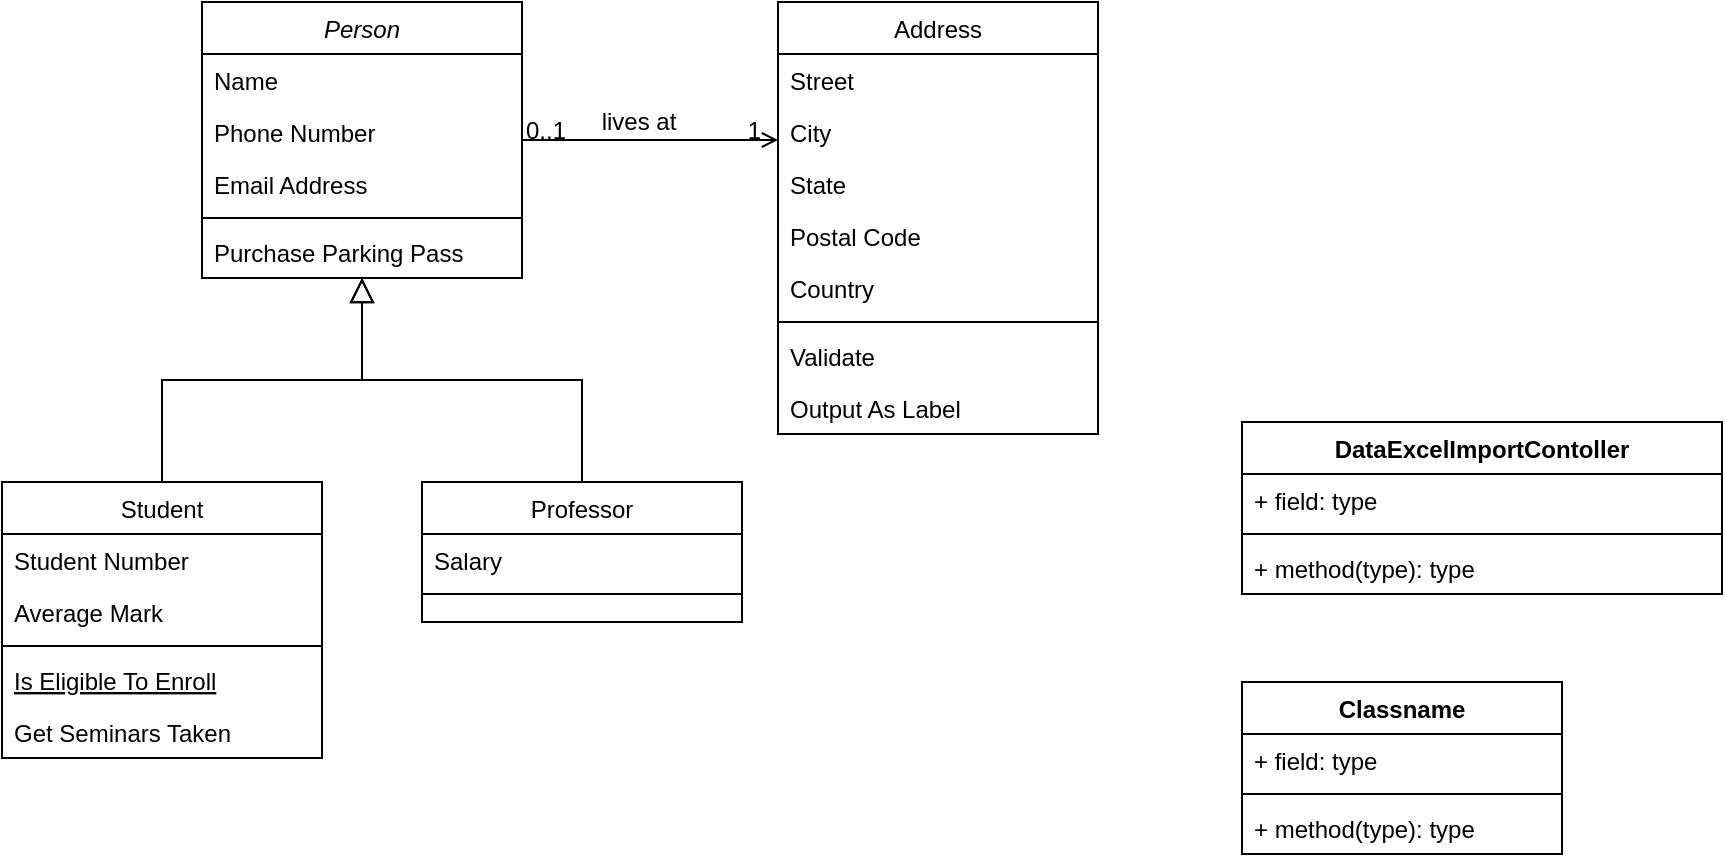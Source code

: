 <mxfile version="21.3.4" type="github">
  <diagram name="Page-1" id="13e1069c-82ec-6db2-03f1-153e76fe0fe0">
    <mxGraphModel dx="954" dy="552" grid="1" gridSize="10" guides="1" tooltips="1" connect="1" arrows="1" fold="1" page="1" pageScale="1" pageWidth="1100" pageHeight="850" background="none" math="0" shadow="0">
      <root>
        <mxCell id="0" />
        <mxCell id="1" parent="0" />
        <mxCell id="2zeuLS3NNm6lrcodeA-V-12" value="Person" style="swimlane;fontStyle=2;align=center;verticalAlign=top;childLayout=stackLayout;horizontal=1;startSize=26;horizontalStack=0;resizeParent=1;resizeLast=0;collapsible=1;marginBottom=0;rounded=0;shadow=0;strokeWidth=1;" vertex="1" parent="1">
          <mxGeometry x="120" y="110" width="160" height="138" as="geometry">
            <mxRectangle x="230" y="140" width="160" height="26" as="alternateBounds" />
          </mxGeometry>
        </mxCell>
        <mxCell id="2zeuLS3NNm6lrcodeA-V-13" value="Name" style="text;align=left;verticalAlign=top;spacingLeft=4;spacingRight=4;overflow=hidden;rotatable=0;points=[[0,0.5],[1,0.5]];portConstraint=eastwest;" vertex="1" parent="2zeuLS3NNm6lrcodeA-V-12">
          <mxGeometry y="26" width="160" height="26" as="geometry" />
        </mxCell>
        <mxCell id="2zeuLS3NNm6lrcodeA-V-14" value="Phone Number" style="text;align=left;verticalAlign=top;spacingLeft=4;spacingRight=4;overflow=hidden;rotatable=0;points=[[0,0.5],[1,0.5]];portConstraint=eastwest;rounded=0;shadow=0;html=0;" vertex="1" parent="2zeuLS3NNm6lrcodeA-V-12">
          <mxGeometry y="52" width="160" height="26" as="geometry" />
        </mxCell>
        <mxCell id="2zeuLS3NNm6lrcodeA-V-15" value="Email Address" style="text;align=left;verticalAlign=top;spacingLeft=4;spacingRight=4;overflow=hidden;rotatable=0;points=[[0,0.5],[1,0.5]];portConstraint=eastwest;rounded=0;shadow=0;html=0;" vertex="1" parent="2zeuLS3NNm6lrcodeA-V-12">
          <mxGeometry y="78" width="160" height="26" as="geometry" />
        </mxCell>
        <mxCell id="2zeuLS3NNm6lrcodeA-V-16" value="" style="line;html=1;strokeWidth=1;align=left;verticalAlign=middle;spacingTop=-1;spacingLeft=3;spacingRight=3;rotatable=0;labelPosition=right;points=[];portConstraint=eastwest;" vertex="1" parent="2zeuLS3NNm6lrcodeA-V-12">
          <mxGeometry y="104" width="160" height="8" as="geometry" />
        </mxCell>
        <mxCell id="2zeuLS3NNm6lrcodeA-V-17" value="Purchase Parking Pass" style="text;align=left;verticalAlign=top;spacingLeft=4;spacingRight=4;overflow=hidden;rotatable=0;points=[[0,0.5],[1,0.5]];portConstraint=eastwest;" vertex="1" parent="2zeuLS3NNm6lrcodeA-V-12">
          <mxGeometry y="112" width="160" height="26" as="geometry" />
        </mxCell>
        <mxCell id="2zeuLS3NNm6lrcodeA-V-18" value="Student" style="swimlane;fontStyle=0;align=center;verticalAlign=top;childLayout=stackLayout;horizontal=1;startSize=26;horizontalStack=0;resizeParent=1;resizeLast=0;collapsible=1;marginBottom=0;rounded=0;shadow=0;strokeWidth=1;" vertex="1" parent="1">
          <mxGeometry x="20" y="350" width="160" height="138" as="geometry">
            <mxRectangle x="130" y="380" width="160" height="26" as="alternateBounds" />
          </mxGeometry>
        </mxCell>
        <mxCell id="2zeuLS3NNm6lrcodeA-V-19" value="Student Number" style="text;align=left;verticalAlign=top;spacingLeft=4;spacingRight=4;overflow=hidden;rotatable=0;points=[[0,0.5],[1,0.5]];portConstraint=eastwest;" vertex="1" parent="2zeuLS3NNm6lrcodeA-V-18">
          <mxGeometry y="26" width="160" height="26" as="geometry" />
        </mxCell>
        <mxCell id="2zeuLS3NNm6lrcodeA-V-20" value="Average Mark" style="text;align=left;verticalAlign=top;spacingLeft=4;spacingRight=4;overflow=hidden;rotatable=0;points=[[0,0.5],[1,0.5]];portConstraint=eastwest;rounded=0;shadow=0;html=0;" vertex="1" parent="2zeuLS3NNm6lrcodeA-V-18">
          <mxGeometry y="52" width="160" height="26" as="geometry" />
        </mxCell>
        <mxCell id="2zeuLS3NNm6lrcodeA-V-21" value="" style="line;html=1;strokeWidth=1;align=left;verticalAlign=middle;spacingTop=-1;spacingLeft=3;spacingRight=3;rotatable=0;labelPosition=right;points=[];portConstraint=eastwest;" vertex="1" parent="2zeuLS3NNm6lrcodeA-V-18">
          <mxGeometry y="78" width="160" height="8" as="geometry" />
        </mxCell>
        <mxCell id="2zeuLS3NNm6lrcodeA-V-22" value="Is Eligible To Enroll" style="text;align=left;verticalAlign=top;spacingLeft=4;spacingRight=4;overflow=hidden;rotatable=0;points=[[0,0.5],[1,0.5]];portConstraint=eastwest;fontStyle=4" vertex="1" parent="2zeuLS3NNm6lrcodeA-V-18">
          <mxGeometry y="86" width="160" height="26" as="geometry" />
        </mxCell>
        <mxCell id="2zeuLS3NNm6lrcodeA-V-23" value="Get Seminars Taken" style="text;align=left;verticalAlign=top;spacingLeft=4;spacingRight=4;overflow=hidden;rotatable=0;points=[[0,0.5],[1,0.5]];portConstraint=eastwest;" vertex="1" parent="2zeuLS3NNm6lrcodeA-V-18">
          <mxGeometry y="112" width="160" height="26" as="geometry" />
        </mxCell>
        <mxCell id="2zeuLS3NNm6lrcodeA-V-24" value="" style="endArrow=block;endSize=10;endFill=0;shadow=0;strokeWidth=1;rounded=0;edgeStyle=elbowEdgeStyle;elbow=vertical;" edge="1" parent="1" source="2zeuLS3NNm6lrcodeA-V-18" target="2zeuLS3NNm6lrcodeA-V-12">
          <mxGeometry width="160" relative="1" as="geometry">
            <mxPoint x="100" y="193" as="sourcePoint" />
            <mxPoint x="100" y="193" as="targetPoint" />
          </mxGeometry>
        </mxCell>
        <mxCell id="2zeuLS3NNm6lrcodeA-V-25" value="Professor" style="swimlane;fontStyle=0;align=center;verticalAlign=top;childLayout=stackLayout;horizontal=1;startSize=26;horizontalStack=0;resizeParent=1;resizeLast=0;collapsible=1;marginBottom=0;rounded=0;shadow=0;strokeWidth=1;" vertex="1" parent="1">
          <mxGeometry x="230" y="350" width="160" height="70" as="geometry">
            <mxRectangle x="340" y="380" width="170" height="26" as="alternateBounds" />
          </mxGeometry>
        </mxCell>
        <mxCell id="2zeuLS3NNm6lrcodeA-V-26" value="Salary" style="text;align=left;verticalAlign=top;spacingLeft=4;spacingRight=4;overflow=hidden;rotatable=0;points=[[0,0.5],[1,0.5]];portConstraint=eastwest;" vertex="1" parent="2zeuLS3NNm6lrcodeA-V-25">
          <mxGeometry y="26" width="160" height="26" as="geometry" />
        </mxCell>
        <mxCell id="2zeuLS3NNm6lrcodeA-V-27" value="" style="line;html=1;strokeWidth=1;align=left;verticalAlign=middle;spacingTop=-1;spacingLeft=3;spacingRight=3;rotatable=0;labelPosition=right;points=[];portConstraint=eastwest;" vertex="1" parent="2zeuLS3NNm6lrcodeA-V-25">
          <mxGeometry y="52" width="160" height="8" as="geometry" />
        </mxCell>
        <mxCell id="2zeuLS3NNm6lrcodeA-V-28" value="" style="endArrow=block;endSize=10;endFill=0;shadow=0;strokeWidth=1;rounded=0;edgeStyle=elbowEdgeStyle;elbow=vertical;" edge="1" parent="1" source="2zeuLS3NNm6lrcodeA-V-25" target="2zeuLS3NNm6lrcodeA-V-12">
          <mxGeometry width="160" relative="1" as="geometry">
            <mxPoint x="110" y="363" as="sourcePoint" />
            <mxPoint x="210" y="261" as="targetPoint" />
          </mxGeometry>
        </mxCell>
        <mxCell id="2zeuLS3NNm6lrcodeA-V-29" value="Address" style="swimlane;fontStyle=0;align=center;verticalAlign=top;childLayout=stackLayout;horizontal=1;startSize=26;horizontalStack=0;resizeParent=1;resizeLast=0;collapsible=1;marginBottom=0;rounded=0;shadow=0;strokeWidth=1;" vertex="1" parent="1">
          <mxGeometry x="408" y="110" width="160" height="216" as="geometry">
            <mxRectangle x="550" y="140" width="160" height="26" as="alternateBounds" />
          </mxGeometry>
        </mxCell>
        <mxCell id="2zeuLS3NNm6lrcodeA-V-30" value="Street" style="text;align=left;verticalAlign=top;spacingLeft=4;spacingRight=4;overflow=hidden;rotatable=0;points=[[0,0.5],[1,0.5]];portConstraint=eastwest;" vertex="1" parent="2zeuLS3NNm6lrcodeA-V-29">
          <mxGeometry y="26" width="160" height="26" as="geometry" />
        </mxCell>
        <mxCell id="2zeuLS3NNm6lrcodeA-V-31" value="City" style="text;align=left;verticalAlign=top;spacingLeft=4;spacingRight=4;overflow=hidden;rotatable=0;points=[[0,0.5],[1,0.5]];portConstraint=eastwest;rounded=0;shadow=0;html=0;" vertex="1" parent="2zeuLS3NNm6lrcodeA-V-29">
          <mxGeometry y="52" width="160" height="26" as="geometry" />
        </mxCell>
        <mxCell id="2zeuLS3NNm6lrcodeA-V-32" value="State" style="text;align=left;verticalAlign=top;spacingLeft=4;spacingRight=4;overflow=hidden;rotatable=0;points=[[0,0.5],[1,0.5]];portConstraint=eastwest;rounded=0;shadow=0;html=0;" vertex="1" parent="2zeuLS3NNm6lrcodeA-V-29">
          <mxGeometry y="78" width="160" height="26" as="geometry" />
        </mxCell>
        <mxCell id="2zeuLS3NNm6lrcodeA-V-33" value="Postal Code" style="text;align=left;verticalAlign=top;spacingLeft=4;spacingRight=4;overflow=hidden;rotatable=0;points=[[0,0.5],[1,0.5]];portConstraint=eastwest;rounded=0;shadow=0;html=0;" vertex="1" parent="2zeuLS3NNm6lrcodeA-V-29">
          <mxGeometry y="104" width="160" height="26" as="geometry" />
        </mxCell>
        <mxCell id="2zeuLS3NNm6lrcodeA-V-34" value="Country" style="text;align=left;verticalAlign=top;spacingLeft=4;spacingRight=4;overflow=hidden;rotatable=0;points=[[0,0.5],[1,0.5]];portConstraint=eastwest;rounded=0;shadow=0;html=0;" vertex="1" parent="2zeuLS3NNm6lrcodeA-V-29">
          <mxGeometry y="130" width="160" height="26" as="geometry" />
        </mxCell>
        <mxCell id="2zeuLS3NNm6lrcodeA-V-35" value="" style="line;html=1;strokeWidth=1;align=left;verticalAlign=middle;spacingTop=-1;spacingLeft=3;spacingRight=3;rotatable=0;labelPosition=right;points=[];portConstraint=eastwest;" vertex="1" parent="2zeuLS3NNm6lrcodeA-V-29">
          <mxGeometry y="156" width="160" height="8" as="geometry" />
        </mxCell>
        <mxCell id="2zeuLS3NNm6lrcodeA-V-36" value="Validate" style="text;align=left;verticalAlign=top;spacingLeft=4;spacingRight=4;overflow=hidden;rotatable=0;points=[[0,0.5],[1,0.5]];portConstraint=eastwest;" vertex="1" parent="2zeuLS3NNm6lrcodeA-V-29">
          <mxGeometry y="164" width="160" height="26" as="geometry" />
        </mxCell>
        <mxCell id="2zeuLS3NNm6lrcodeA-V-37" value="Output As Label" style="text;align=left;verticalAlign=top;spacingLeft=4;spacingRight=4;overflow=hidden;rotatable=0;points=[[0,0.5],[1,0.5]];portConstraint=eastwest;" vertex="1" parent="2zeuLS3NNm6lrcodeA-V-29">
          <mxGeometry y="190" width="160" height="26" as="geometry" />
        </mxCell>
        <mxCell id="2zeuLS3NNm6lrcodeA-V-38" value="" style="endArrow=open;shadow=0;strokeWidth=1;rounded=0;endFill=1;edgeStyle=elbowEdgeStyle;elbow=vertical;" edge="1" parent="1" source="2zeuLS3NNm6lrcodeA-V-12" target="2zeuLS3NNm6lrcodeA-V-29">
          <mxGeometry x="0.5" y="41" relative="1" as="geometry">
            <mxPoint x="280" y="182" as="sourcePoint" />
            <mxPoint x="440" y="182" as="targetPoint" />
            <mxPoint x="-40" y="32" as="offset" />
          </mxGeometry>
        </mxCell>
        <mxCell id="2zeuLS3NNm6lrcodeA-V-39" value="0..1" style="resizable=0;align=left;verticalAlign=bottom;labelBackgroundColor=none;fontSize=12;" connectable="0" vertex="1" parent="2zeuLS3NNm6lrcodeA-V-38">
          <mxGeometry x="-1" relative="1" as="geometry">
            <mxPoint y="4" as="offset" />
          </mxGeometry>
        </mxCell>
        <mxCell id="2zeuLS3NNm6lrcodeA-V-40" value="1" style="resizable=0;align=right;verticalAlign=bottom;labelBackgroundColor=none;fontSize=12;" connectable="0" vertex="1" parent="2zeuLS3NNm6lrcodeA-V-38">
          <mxGeometry x="1" relative="1" as="geometry">
            <mxPoint x="-7" y="4" as="offset" />
          </mxGeometry>
        </mxCell>
        <mxCell id="2zeuLS3NNm6lrcodeA-V-41" value="lives at" style="text;html=1;resizable=0;points=[];;align=center;verticalAlign=middle;labelBackgroundColor=none;rounded=0;shadow=0;strokeWidth=1;fontSize=12;" vertex="1" connectable="0" parent="2zeuLS3NNm6lrcodeA-V-38">
          <mxGeometry x="0.5" y="49" relative="1" as="geometry">
            <mxPoint x="-38" y="40" as="offset" />
          </mxGeometry>
        </mxCell>
        <mxCell id="2zeuLS3NNm6lrcodeA-V-42" value="Classname" style="swimlane;fontStyle=1;align=center;verticalAlign=top;childLayout=stackLayout;horizontal=1;startSize=26;horizontalStack=0;resizeParent=1;resizeParentMax=0;resizeLast=0;collapsible=1;marginBottom=0;whiteSpace=wrap;html=1;" vertex="1" parent="1">
          <mxGeometry x="640" y="450" width="160" height="86" as="geometry" />
        </mxCell>
        <mxCell id="2zeuLS3NNm6lrcodeA-V-43" value="+ field: type" style="text;strokeColor=none;fillColor=none;align=left;verticalAlign=top;spacingLeft=4;spacingRight=4;overflow=hidden;rotatable=0;points=[[0,0.5],[1,0.5]];portConstraint=eastwest;whiteSpace=wrap;html=1;" vertex="1" parent="2zeuLS3NNm6lrcodeA-V-42">
          <mxGeometry y="26" width="160" height="26" as="geometry" />
        </mxCell>
        <mxCell id="2zeuLS3NNm6lrcodeA-V-44" value="" style="line;strokeWidth=1;fillColor=none;align=left;verticalAlign=middle;spacingTop=-1;spacingLeft=3;spacingRight=3;rotatable=0;labelPosition=right;points=[];portConstraint=eastwest;strokeColor=inherit;" vertex="1" parent="2zeuLS3NNm6lrcodeA-V-42">
          <mxGeometry y="52" width="160" height="8" as="geometry" />
        </mxCell>
        <mxCell id="2zeuLS3NNm6lrcodeA-V-45" value="+ method(type): type" style="text;strokeColor=none;fillColor=none;align=left;verticalAlign=top;spacingLeft=4;spacingRight=4;overflow=hidden;rotatable=0;points=[[0,0.5],[1,0.5]];portConstraint=eastwest;whiteSpace=wrap;html=1;" vertex="1" parent="2zeuLS3NNm6lrcodeA-V-42">
          <mxGeometry y="60" width="160" height="26" as="geometry" />
        </mxCell>
        <mxCell id="2zeuLS3NNm6lrcodeA-V-46" value="DataExcelImportContoller" style="swimlane;fontStyle=1;align=center;verticalAlign=top;childLayout=stackLayout;horizontal=1;startSize=26;horizontalStack=0;resizeParent=1;resizeParentMax=0;resizeLast=0;collapsible=1;marginBottom=0;whiteSpace=wrap;html=1;" vertex="1" parent="1">
          <mxGeometry x="640" y="320" width="240" height="86" as="geometry" />
        </mxCell>
        <mxCell id="2zeuLS3NNm6lrcodeA-V-47" value="+ field: type" style="text;strokeColor=none;fillColor=none;align=left;verticalAlign=top;spacingLeft=4;spacingRight=4;overflow=hidden;rotatable=0;points=[[0,0.5],[1,0.5]];portConstraint=eastwest;whiteSpace=wrap;html=1;" vertex="1" parent="2zeuLS3NNm6lrcodeA-V-46">
          <mxGeometry y="26" width="240" height="26" as="geometry" />
        </mxCell>
        <mxCell id="2zeuLS3NNm6lrcodeA-V-48" value="" style="line;strokeWidth=1;fillColor=none;align=left;verticalAlign=middle;spacingTop=-1;spacingLeft=3;spacingRight=3;rotatable=0;labelPosition=right;points=[];portConstraint=eastwest;strokeColor=inherit;" vertex="1" parent="2zeuLS3NNm6lrcodeA-V-46">
          <mxGeometry y="52" width="240" height="8" as="geometry" />
        </mxCell>
        <mxCell id="2zeuLS3NNm6lrcodeA-V-49" value="+ method(type): type" style="text;strokeColor=none;fillColor=none;align=left;verticalAlign=top;spacingLeft=4;spacingRight=4;overflow=hidden;rotatable=0;points=[[0,0.5],[1,0.5]];portConstraint=eastwest;whiteSpace=wrap;html=1;" vertex="1" parent="2zeuLS3NNm6lrcodeA-V-46">
          <mxGeometry y="60" width="240" height="26" as="geometry" />
        </mxCell>
      </root>
    </mxGraphModel>
  </diagram>
</mxfile>
